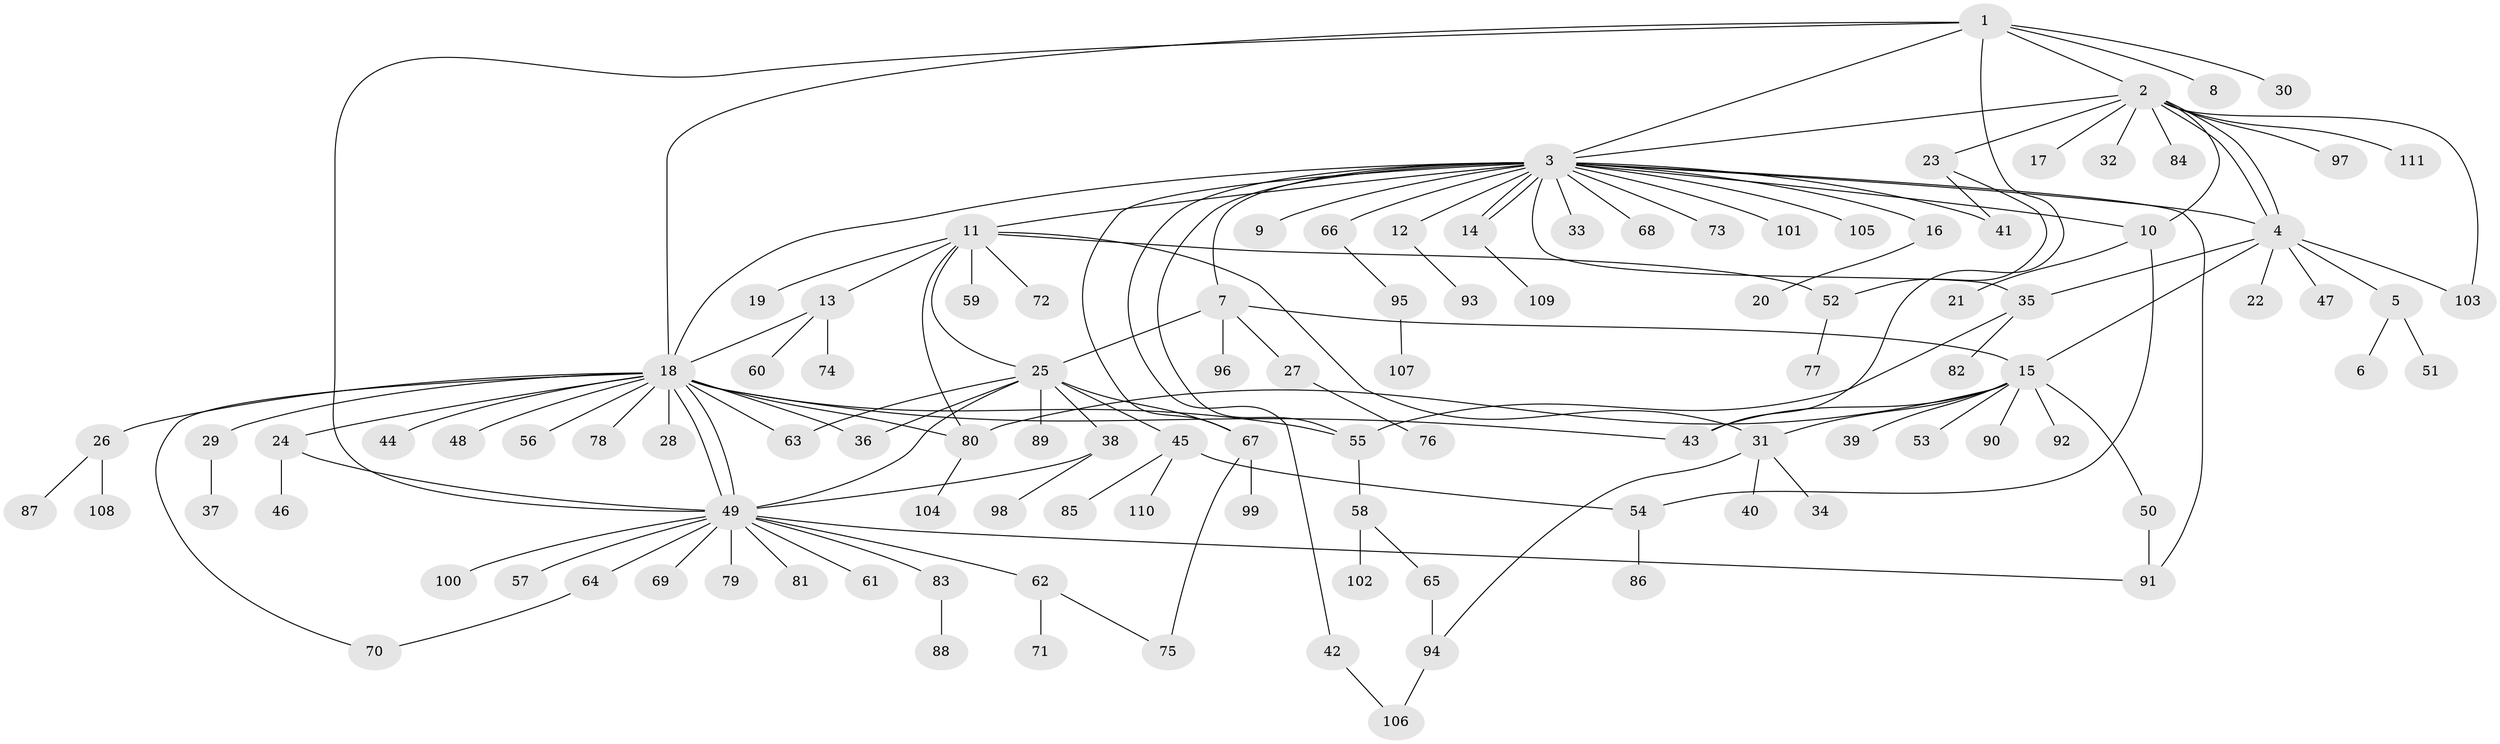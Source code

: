 // Generated by graph-tools (version 1.1) at 2025/48/03/09/25 04:48:12]
// undirected, 111 vertices, 145 edges
graph export_dot {
graph [start="1"]
  node [color=gray90,style=filled];
  1;
  2;
  3;
  4;
  5;
  6;
  7;
  8;
  9;
  10;
  11;
  12;
  13;
  14;
  15;
  16;
  17;
  18;
  19;
  20;
  21;
  22;
  23;
  24;
  25;
  26;
  27;
  28;
  29;
  30;
  31;
  32;
  33;
  34;
  35;
  36;
  37;
  38;
  39;
  40;
  41;
  42;
  43;
  44;
  45;
  46;
  47;
  48;
  49;
  50;
  51;
  52;
  53;
  54;
  55;
  56;
  57;
  58;
  59;
  60;
  61;
  62;
  63;
  64;
  65;
  66;
  67;
  68;
  69;
  70;
  71;
  72;
  73;
  74;
  75;
  76;
  77;
  78;
  79;
  80;
  81;
  82;
  83;
  84;
  85;
  86;
  87;
  88;
  89;
  90;
  91;
  92;
  93;
  94;
  95;
  96;
  97;
  98;
  99;
  100;
  101;
  102;
  103;
  104;
  105;
  106;
  107;
  108;
  109;
  110;
  111;
  1 -- 2;
  1 -- 3;
  1 -- 8;
  1 -- 18;
  1 -- 30;
  1 -- 43;
  1 -- 49;
  2 -- 3;
  2 -- 4;
  2 -- 4;
  2 -- 10;
  2 -- 17;
  2 -- 23;
  2 -- 32;
  2 -- 84;
  2 -- 97;
  2 -- 103;
  2 -- 111;
  3 -- 4;
  3 -- 7;
  3 -- 9;
  3 -- 10;
  3 -- 11;
  3 -- 12;
  3 -- 14;
  3 -- 14;
  3 -- 16;
  3 -- 18;
  3 -- 33;
  3 -- 35;
  3 -- 41;
  3 -- 42;
  3 -- 55;
  3 -- 66;
  3 -- 67;
  3 -- 68;
  3 -- 73;
  3 -- 91;
  3 -- 101;
  3 -- 105;
  4 -- 5;
  4 -- 15;
  4 -- 22;
  4 -- 35;
  4 -- 47;
  4 -- 103;
  5 -- 6;
  5 -- 51;
  7 -- 15;
  7 -- 25;
  7 -- 27;
  7 -- 96;
  10 -- 21;
  10 -- 54;
  11 -- 13;
  11 -- 19;
  11 -- 25;
  11 -- 31;
  11 -- 52;
  11 -- 59;
  11 -- 72;
  11 -- 80;
  12 -- 93;
  13 -- 18;
  13 -- 60;
  13 -- 74;
  14 -- 109;
  15 -- 31;
  15 -- 39;
  15 -- 43;
  15 -- 50;
  15 -- 53;
  15 -- 80;
  15 -- 90;
  15 -- 92;
  16 -- 20;
  18 -- 24;
  18 -- 26;
  18 -- 28;
  18 -- 29;
  18 -- 36;
  18 -- 43;
  18 -- 44;
  18 -- 48;
  18 -- 49;
  18 -- 49;
  18 -- 55;
  18 -- 56;
  18 -- 63;
  18 -- 70;
  18 -- 78;
  18 -- 80;
  23 -- 41;
  23 -- 52;
  24 -- 46;
  24 -- 49;
  25 -- 36;
  25 -- 38;
  25 -- 45;
  25 -- 49;
  25 -- 63;
  25 -- 67;
  25 -- 89;
  26 -- 87;
  26 -- 108;
  27 -- 76;
  29 -- 37;
  31 -- 34;
  31 -- 40;
  31 -- 94;
  35 -- 55;
  35 -- 82;
  38 -- 49;
  38 -- 98;
  42 -- 106;
  45 -- 54;
  45 -- 85;
  45 -- 110;
  49 -- 57;
  49 -- 61;
  49 -- 62;
  49 -- 64;
  49 -- 69;
  49 -- 79;
  49 -- 81;
  49 -- 83;
  49 -- 91;
  49 -- 100;
  50 -- 91;
  52 -- 77;
  54 -- 86;
  55 -- 58;
  58 -- 65;
  58 -- 102;
  62 -- 71;
  62 -- 75;
  64 -- 70;
  65 -- 94;
  66 -- 95;
  67 -- 75;
  67 -- 99;
  80 -- 104;
  83 -- 88;
  94 -- 106;
  95 -- 107;
}
